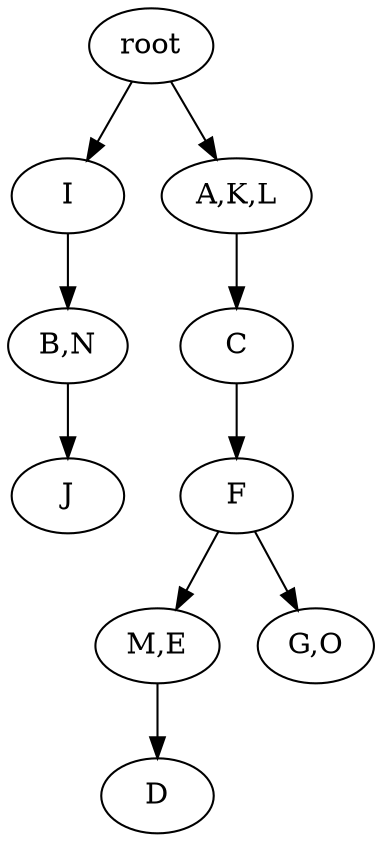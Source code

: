strict digraph G {
	graph [name=G];
	0	 [label=root];
	3	 [label=I];
	0 -> 3;
	1	 [label="A,K,L"];
	0 -> 1;
	4	 [label="B,N"];
	3 -> 4;
	5	 [label=J];
	4 -> 5;
	2	 [label=C];
	7	 [label=F];
	2 -> 7;
	9	 [label="M,E"];
	10	 [label=D];
	9 -> 10;
	7 -> 9;
	8	 [label="G,O"];
	7 -> 8;
	1 -> 2;
}
